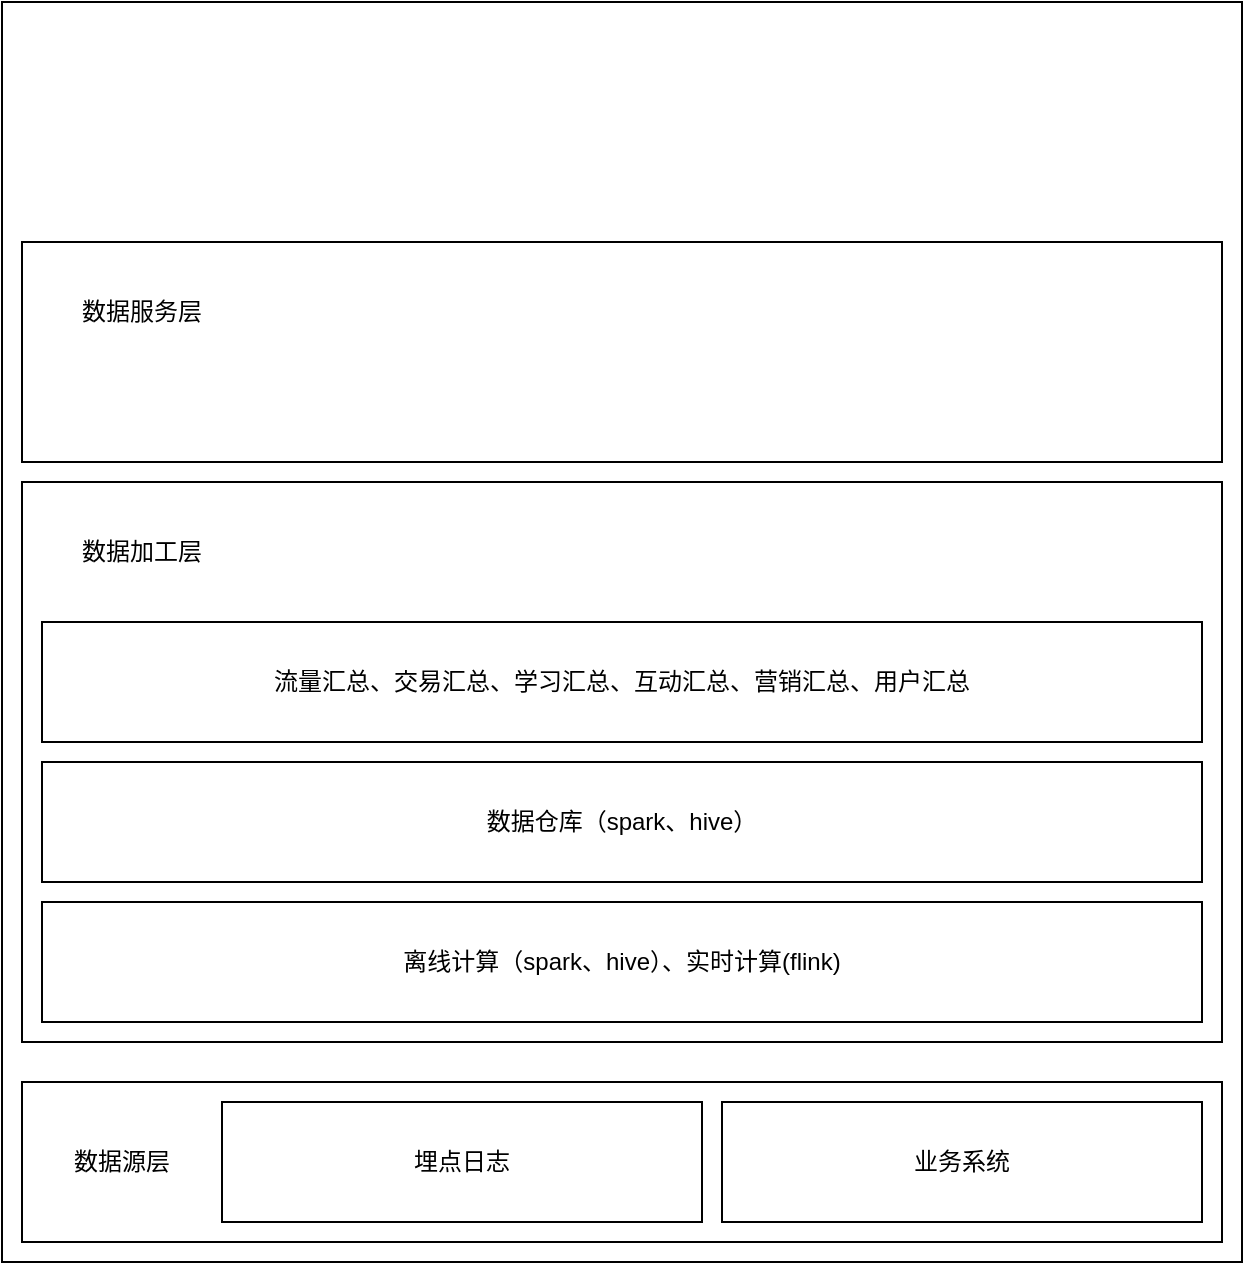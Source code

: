 <mxfile version="21.3.7" type="github">
  <diagram name="第 1 页" id="E_SaY4nuJPPijSIZm-4i">
    <mxGraphModel dx="1434" dy="796" grid="1" gridSize="10" guides="1" tooltips="1" connect="1" arrows="1" fold="1" page="1" pageScale="1" pageWidth="827" pageHeight="1169" math="0" shadow="0">
      <root>
        <mxCell id="0" />
        <mxCell id="1" parent="0" />
        <mxCell id="9yNLFaegfRONK6_nUUnn-1" value="" style="rounded=0;whiteSpace=wrap;html=1;" vertex="1" parent="1">
          <mxGeometry x="110" y="110" width="620" height="630" as="geometry" />
        </mxCell>
        <mxCell id="9yNLFaegfRONK6_nUUnn-2" value="" style="rounded=0;whiteSpace=wrap;html=1;" vertex="1" parent="1">
          <mxGeometry x="120" y="350" width="600" height="280" as="geometry" />
        </mxCell>
        <mxCell id="9yNLFaegfRONK6_nUUnn-6" value="数据加工层" style="text;html=1;strokeColor=none;fillColor=none;align=center;verticalAlign=middle;whiteSpace=wrap;rounded=0;" vertex="1" parent="1">
          <mxGeometry x="140" y="370" width="80" height="30" as="geometry" />
        </mxCell>
        <mxCell id="9yNLFaegfRONK6_nUUnn-7" value="离线计算（spark、hive）、实时计算(flink)" style="rounded=0;whiteSpace=wrap;html=1;" vertex="1" parent="1">
          <mxGeometry x="130" y="560" width="580" height="60" as="geometry" />
        </mxCell>
        <mxCell id="9yNLFaegfRONK6_nUUnn-8" value="数据仓库（spark、hive）" style="rounded=0;whiteSpace=wrap;html=1;" vertex="1" parent="1">
          <mxGeometry x="130" y="490" width="580" height="60" as="geometry" />
        </mxCell>
        <mxCell id="9yNLFaegfRONK6_nUUnn-9" value="流量汇总、交易汇总、学习汇总、互动汇总、营销汇总、用户汇总" style="rounded=0;whiteSpace=wrap;html=1;" vertex="1" parent="1">
          <mxGeometry x="130" y="420" width="580" height="60" as="geometry" />
        </mxCell>
        <mxCell id="9yNLFaegfRONK6_nUUnn-10" value="" style="rounded=0;whiteSpace=wrap;html=1;" vertex="1" parent="1">
          <mxGeometry x="120" y="650" width="600" height="80" as="geometry" />
        </mxCell>
        <mxCell id="9yNLFaegfRONK6_nUUnn-11" value="数据源层" style="text;html=1;strokeColor=none;fillColor=none;align=center;verticalAlign=middle;whiteSpace=wrap;rounded=0;" vertex="1" parent="1">
          <mxGeometry x="140" y="675" width="60" height="30" as="geometry" />
        </mxCell>
        <mxCell id="9yNLFaegfRONK6_nUUnn-12" value="埋点日志" style="rounded=0;whiteSpace=wrap;html=1;" vertex="1" parent="1">
          <mxGeometry x="220" y="660" width="240" height="60" as="geometry" />
        </mxCell>
        <mxCell id="9yNLFaegfRONK6_nUUnn-13" value="业务系统" style="rounded=0;whiteSpace=wrap;html=1;" vertex="1" parent="1">
          <mxGeometry x="470" y="660" width="240" height="60" as="geometry" />
        </mxCell>
        <mxCell id="9yNLFaegfRONK6_nUUnn-14" value="" style="rounded=0;whiteSpace=wrap;html=1;" vertex="1" parent="1">
          <mxGeometry x="120" y="230" width="600" height="110" as="geometry" />
        </mxCell>
        <mxCell id="9yNLFaegfRONK6_nUUnn-16" value="数据服务层" style="text;html=1;strokeColor=none;fillColor=none;align=center;verticalAlign=middle;whiteSpace=wrap;rounded=0;" vertex="1" parent="1">
          <mxGeometry x="140" y="250" width="80" height="30" as="geometry" />
        </mxCell>
      </root>
    </mxGraphModel>
  </diagram>
</mxfile>
